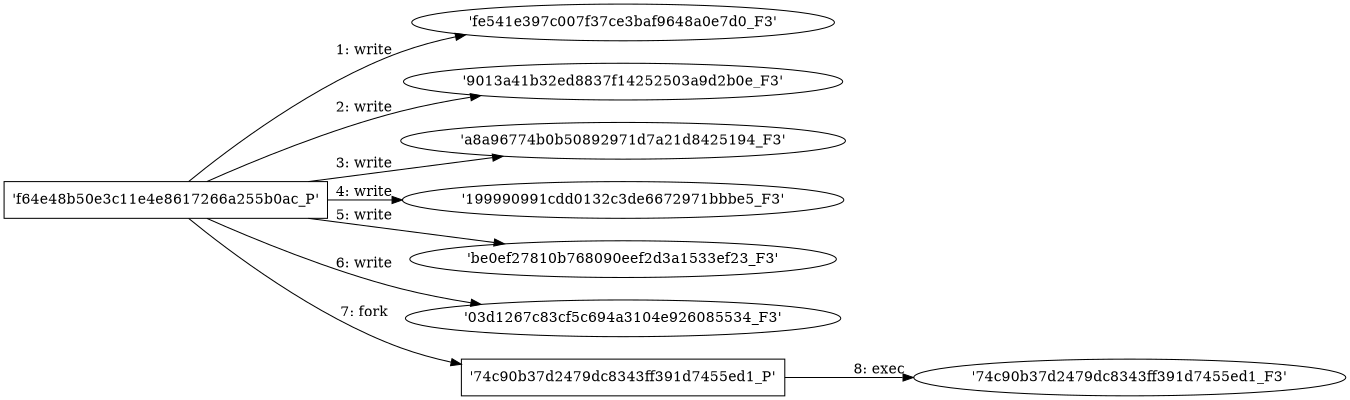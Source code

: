 digraph "D:\Learning\Paper\apt\基于CTI的攻击预警\Dataset\攻击图\ASGfromALLCTI\Vulnerability Spotlight WAGO products contain remote code execution, other vulnerabilities.dot" {
rankdir="LR"
size="9"
fixedsize="false"
splines="true"
nodesep=0.3
ranksep=0
fontsize=10
overlap="scalexy"
engine= "neato"
	"'fe541e397c007f37ce3baf9648a0e7d0_F3'" [node_type=file shape=ellipse]
	"'f64e48b50e3c11e4e8617266a255b0ac_P'" [node_type=Process shape=box]
	"'f64e48b50e3c11e4e8617266a255b0ac_P'" -> "'fe541e397c007f37ce3baf9648a0e7d0_F3'" [label="1: write"]
	"'9013a41b32ed8837f14252503a9d2b0e_F3'" [node_type=file shape=ellipse]
	"'f64e48b50e3c11e4e8617266a255b0ac_P'" [node_type=Process shape=box]
	"'f64e48b50e3c11e4e8617266a255b0ac_P'" -> "'9013a41b32ed8837f14252503a9d2b0e_F3'" [label="2: write"]
	"'a8a96774b0b50892971d7a21d8425194_F3'" [node_type=file shape=ellipse]
	"'f64e48b50e3c11e4e8617266a255b0ac_P'" [node_type=Process shape=box]
	"'f64e48b50e3c11e4e8617266a255b0ac_P'" -> "'a8a96774b0b50892971d7a21d8425194_F3'" [label="3: write"]
	"'199990991cdd0132c3de6672971bbbe5_F3'" [node_type=file shape=ellipse]
	"'f64e48b50e3c11e4e8617266a255b0ac_P'" [node_type=Process shape=box]
	"'f64e48b50e3c11e4e8617266a255b0ac_P'" -> "'199990991cdd0132c3de6672971bbbe5_F3'" [label="4: write"]
	"'be0ef27810b768090eef2d3a1533ef23_F3'" [node_type=file shape=ellipse]
	"'f64e48b50e3c11e4e8617266a255b0ac_P'" [node_type=Process shape=box]
	"'f64e48b50e3c11e4e8617266a255b0ac_P'" -> "'be0ef27810b768090eef2d3a1533ef23_F3'" [label="5: write"]
	"'03d1267c83cf5c694a3104e926085534_F3'" [node_type=file shape=ellipse]
	"'f64e48b50e3c11e4e8617266a255b0ac_P'" [node_type=Process shape=box]
	"'f64e48b50e3c11e4e8617266a255b0ac_P'" -> "'03d1267c83cf5c694a3104e926085534_F3'" [label="6: write"]
	"'f64e48b50e3c11e4e8617266a255b0ac_P'" [node_type=Process shape=box]
	"'74c90b37d2479dc8343ff391d7455ed1_P'" [node_type=Process shape=box]
	"'f64e48b50e3c11e4e8617266a255b0ac_P'" -> "'74c90b37d2479dc8343ff391d7455ed1_P'" [label="7: fork"]
	"'74c90b37d2479dc8343ff391d7455ed1_P'" [node_type=Process shape=box]
	"'74c90b37d2479dc8343ff391d7455ed1_F3'" [node_type=File shape=ellipse]
	"'74c90b37d2479dc8343ff391d7455ed1_P'" -> "'74c90b37d2479dc8343ff391d7455ed1_F3'" [label="8: exec"]
}
